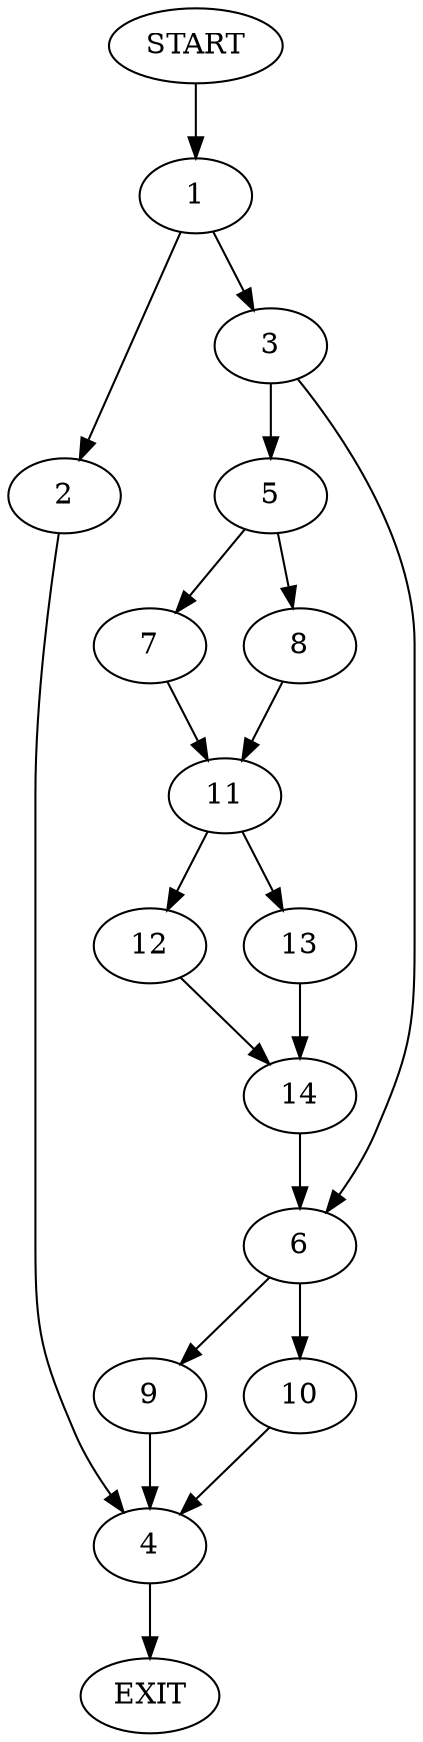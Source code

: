 digraph {
0 [label="START"]
15 [label="EXIT"]
0 -> 1
1 -> 2
1 -> 3
2 -> 4
3 -> 5
3 -> 6
4 -> 15
5 -> 7
5 -> 8
6 -> 9
6 -> 10
7 -> 11
8 -> 11
11 -> 12
11 -> 13
13 -> 14
12 -> 14
14 -> 6
9 -> 4
10 -> 4
}

